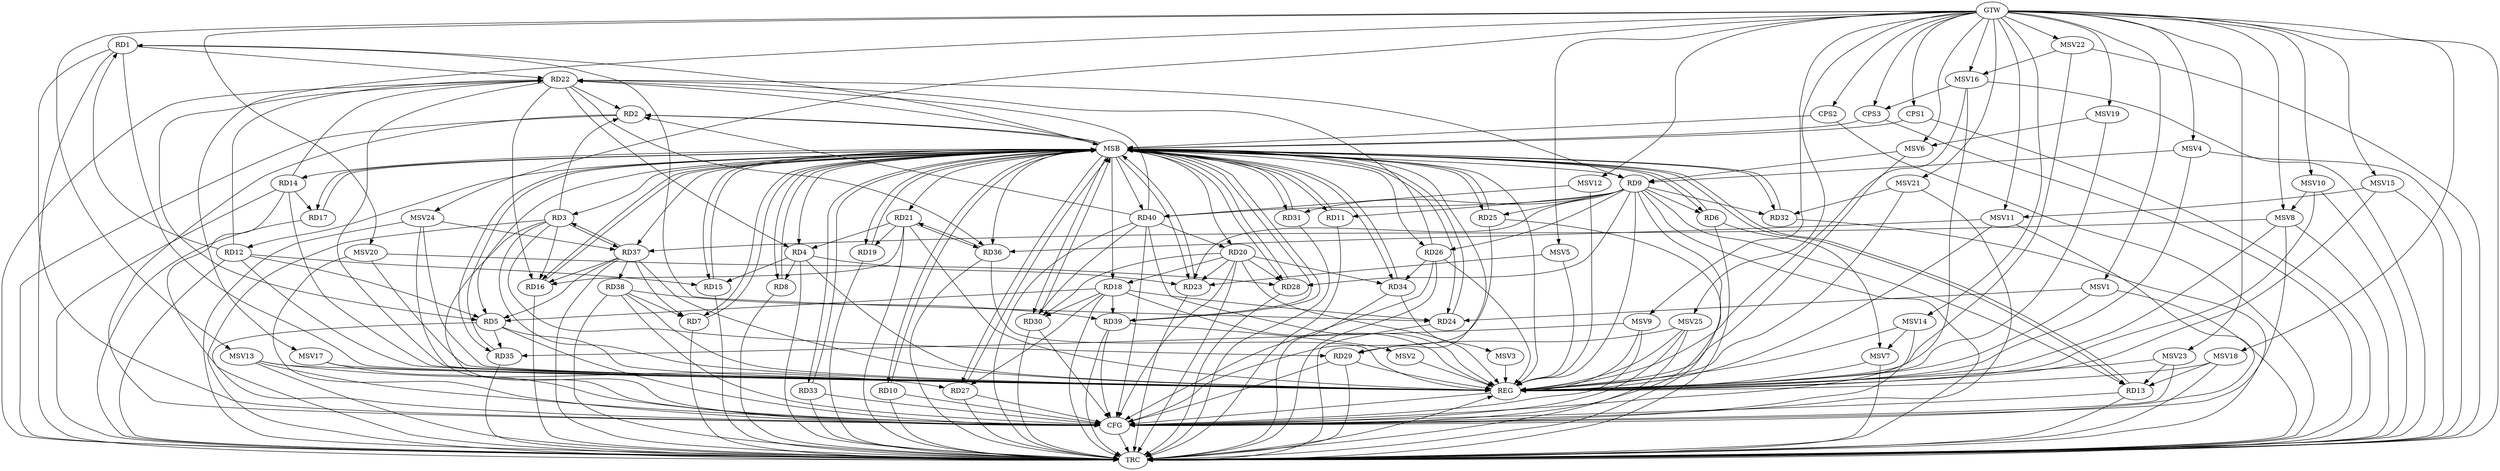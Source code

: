 strict digraph G {
  RD1 [ label="RD1" ];
  RD2 [ label="RD2" ];
  RD3 [ label="RD3" ];
  RD4 [ label="RD4" ];
  RD5 [ label="RD5" ];
  RD6 [ label="RD6" ];
  RD7 [ label="RD7" ];
  RD8 [ label="RD8" ];
  RD9 [ label="RD9" ];
  RD10 [ label="RD10" ];
  RD11 [ label="RD11" ];
  RD12 [ label="RD12" ];
  RD13 [ label="RD13" ];
  RD14 [ label="RD14" ];
  RD15 [ label="RD15" ];
  RD16 [ label="RD16" ];
  RD17 [ label="RD17" ];
  RD18 [ label="RD18" ];
  RD19 [ label="RD19" ];
  RD20 [ label="RD20" ];
  RD21 [ label="RD21" ];
  RD22 [ label="RD22" ];
  RD23 [ label="RD23" ];
  RD24 [ label="RD24" ];
  RD25 [ label="RD25" ];
  RD26 [ label="RD26" ];
  RD27 [ label="RD27" ];
  RD28 [ label="RD28" ];
  RD29 [ label="RD29" ];
  RD30 [ label="RD30" ];
  RD31 [ label="RD31" ];
  RD32 [ label="RD32" ];
  RD33 [ label="RD33" ];
  RD34 [ label="RD34" ];
  RD35 [ label="RD35" ];
  RD36 [ label="RD36" ];
  RD37 [ label="RD37" ];
  RD38 [ label="RD38" ];
  RD39 [ label="RD39" ];
  RD40 [ label="RD40" ];
  CPS1 [ label="CPS1" ];
  CPS2 [ label="CPS2" ];
  CPS3 [ label="CPS3" ];
  GTW [ label="GTW" ];
  REG [ label="REG" ];
  MSB [ label="MSB" ];
  CFG [ label="CFG" ];
  TRC [ label="TRC" ];
  MSV1 [ label="MSV1" ];
  MSV2 [ label="MSV2" ];
  MSV3 [ label="MSV3" ];
  MSV4 [ label="MSV4" ];
  MSV5 [ label="MSV5" ];
  MSV6 [ label="MSV6" ];
  MSV7 [ label="MSV7" ];
  MSV8 [ label="MSV8" ];
  MSV9 [ label="MSV9" ];
  MSV10 [ label="MSV10" ];
  MSV11 [ label="MSV11" ];
  MSV12 [ label="MSV12" ];
  MSV13 [ label="MSV13" ];
  MSV14 [ label="MSV14" ];
  MSV15 [ label="MSV15" ];
  MSV16 [ label="MSV16" ];
  MSV17 [ label="MSV17" ];
  MSV18 [ label="MSV18" ];
  MSV19 [ label="MSV19" ];
  MSV20 [ label="MSV20" ];
  MSV21 [ label="MSV21" ];
  MSV22 [ label="MSV22" ];
  MSV23 [ label="MSV23" ];
  MSV24 [ label="MSV24" ];
  MSV25 [ label="MSV25" ];
  RD12 -> RD1;
  RD1 -> RD22;
  RD1 -> RD24;
  RD3 -> RD2;
  RD22 -> RD2;
  RD40 -> RD2;
  RD3 -> RD16;
  RD3 -> RD29;
  RD3 -> RD37;
  RD37 -> RD3;
  RD4 -> RD8;
  RD4 -> RD15;
  RD21 -> RD4;
  RD22 -> RD4;
  RD4 -> RD23;
  RD12 -> RD5;
  RD18 -> RD5;
  RD22 -> RD5;
  RD5 -> RD35;
  RD37 -> RD5;
  RD37 -> RD7;
  RD38 -> RD7;
  RD9 -> RD13;
  RD22 -> RD9;
  RD9 -> RD23;
  RD9 -> RD26;
  RD9 -> RD28;
  RD9 -> RD31;
  RD12 -> RD15;
  RD12 -> RD22;
  RD14 -> RD17;
  RD14 -> RD22;
  RD21 -> RD16;
  RD22 -> RD16;
  RD37 -> RD16;
  RD20 -> RD18;
  RD18 -> RD24;
  RD18 -> RD27;
  RD18 -> RD30;
  RD18 -> RD39;
  RD21 -> RD19;
  RD20 -> RD23;
  RD20 -> RD28;
  RD20 -> RD30;
  RD20 -> RD34;
  RD40 -> RD20;
  RD21 -> RD36;
  RD36 -> RD21;
  RD26 -> RD22;
  RD22 -> RD36;
  RD40 -> RD22;
  RD26 -> RD34;
  RD40 -> RD30;
  RD37 -> RD38;
  RD38 -> RD39;
  GTW -> CPS1;
  GTW -> CPS2;
  GTW -> CPS3;
  RD1 -> REG;
  RD3 -> REG;
  RD4 -> REG;
  RD5 -> REG;
  RD9 -> REG;
  RD12 -> REG;
  RD14 -> REG;
  RD18 -> REG;
  RD20 -> REG;
  RD21 -> REG;
  RD22 -> REG;
  RD26 -> REG;
  RD29 -> REG;
  RD36 -> REG;
  RD37 -> REG;
  RD38 -> REG;
  RD40 -> REG;
  RD2 -> MSB;
  MSB -> RD3;
  MSB -> RD10;
  MSB -> RD15;
  MSB -> RD17;
  MSB -> RD22;
  MSB -> RD27;
  MSB -> RD30;
  MSB -> RD39;
  MSB -> RD40;
  MSB -> REG;
  RD6 -> MSB;
  MSB -> RD4;
  MSB -> RD31;
  RD7 -> MSB;
  MSB -> RD29;
  MSB -> RD32;
  RD8 -> MSB;
  MSB -> RD5;
  MSB -> RD19;
  MSB -> RD20;
  RD10 -> MSB;
  MSB -> RD7;
  MSB -> RD36;
  RD11 -> MSB;
  MSB -> RD6;
  MSB -> RD28;
  RD13 -> MSB;
  MSB -> RD11;
  RD15 -> MSB;
  MSB -> RD2;
  MSB -> RD16;
  MSB -> RD18;
  MSB -> RD25;
  MSB -> RD33;
  MSB -> RD34;
  MSB -> RD37;
  RD16 -> MSB;
  MSB -> RD23;
  RD17 -> MSB;
  RD19 -> MSB;
  MSB -> RD8;
  MSB -> RD9;
  MSB -> RD14;
  RD23 -> MSB;
  RD24 -> MSB;
  RD25 -> MSB;
  MSB -> RD26;
  RD27 -> MSB;
  RD28 -> MSB;
  MSB -> RD24;
  RD30 -> MSB;
  RD31 -> MSB;
  RD32 -> MSB;
  MSB -> RD35;
  RD33 -> MSB;
  MSB -> RD1;
  RD34 -> MSB;
  MSB -> RD13;
  MSB -> RD21;
  RD35 -> MSB;
  RD39 -> MSB;
  CPS1 -> MSB;
  MSB -> RD12;
  CPS2 -> MSB;
  CPS3 -> MSB;
  RD38 -> CFG;
  RD14 -> CFG;
  RD1 -> CFG;
  RD2 -> CFG;
  RD40 -> CFG;
  RD39 -> CFG;
  RD26 -> CFG;
  RD20 -> CFG;
  RD25 -> CFG;
  RD27 -> CFG;
  RD13 -> CFG;
  RD3 -> CFG;
  RD9 -> CFG;
  RD5 -> CFG;
  RD29 -> CFG;
  RD30 -> CFG;
  RD10 -> CFG;
  RD33 -> CFG;
  REG -> CFG;
  RD1 -> TRC;
  RD2 -> TRC;
  RD3 -> TRC;
  RD4 -> TRC;
  RD5 -> TRC;
  RD6 -> TRC;
  RD7 -> TRC;
  RD8 -> TRC;
  RD9 -> TRC;
  RD10 -> TRC;
  RD11 -> TRC;
  RD12 -> TRC;
  RD13 -> TRC;
  RD14 -> TRC;
  RD15 -> TRC;
  RD16 -> TRC;
  RD17 -> TRC;
  RD18 -> TRC;
  RD19 -> TRC;
  RD20 -> TRC;
  RD21 -> TRC;
  RD22 -> TRC;
  RD23 -> TRC;
  RD24 -> TRC;
  RD25 -> TRC;
  RD26 -> TRC;
  RD27 -> TRC;
  RD28 -> TRC;
  RD29 -> TRC;
  RD30 -> TRC;
  RD31 -> TRC;
  RD32 -> TRC;
  RD33 -> TRC;
  RD34 -> TRC;
  RD35 -> TRC;
  RD36 -> TRC;
  RD37 -> TRC;
  RD38 -> TRC;
  RD39 -> TRC;
  RD40 -> TRC;
  CPS1 -> TRC;
  CPS2 -> TRC;
  CPS3 -> TRC;
  GTW -> TRC;
  CFG -> TRC;
  TRC -> REG;
  RD9 -> RD25;
  RD9 -> RD11;
  RD9 -> RD6;
  RD9 -> RD32;
  RD9 -> RD40;
  MSV1 -> RD24;
  GTW -> MSV1;
  MSV1 -> REG;
  MSV1 -> TRC;
  RD39 -> MSV2;
  MSV2 -> REG;
  RD34 -> MSV3;
  MSV3 -> REG;
  MSV4 -> RD9;
  GTW -> MSV4;
  MSV4 -> REG;
  MSV4 -> TRC;
  MSV5 -> RD23;
  GTW -> MSV5;
  MSV5 -> REG;
  MSV6 -> RD9;
  GTW -> MSV6;
  MSV6 -> REG;
  RD6 -> MSV7;
  MSV7 -> REG;
  MSV7 -> TRC;
  MSV8 -> RD37;
  GTW -> MSV8;
  MSV8 -> REG;
  MSV8 -> TRC;
  MSV8 -> CFG;
  MSV9 -> RD35;
  GTW -> MSV9;
  MSV9 -> REG;
  MSV9 -> CFG;
  MSV10 -> MSV8;
  GTW -> MSV10;
  MSV10 -> REG;
  MSV10 -> TRC;
  MSV11 -> RD36;
  GTW -> MSV11;
  MSV11 -> REG;
  MSV11 -> CFG;
  MSV12 -> RD40;
  GTW -> MSV12;
  MSV12 -> REG;
  MSV13 -> RD27;
  GTW -> MSV13;
  MSV13 -> REG;
  MSV13 -> TRC;
  MSV13 -> CFG;
  MSV14 -> MSV7;
  GTW -> MSV14;
  MSV14 -> REG;
  MSV14 -> CFG;
  MSV15 -> MSV11;
  GTW -> MSV15;
  MSV15 -> REG;
  MSV15 -> TRC;
  MSV16 -> CPS3;
  GTW -> MSV16;
  MSV16 -> REG;
  MSV16 -> TRC;
  MSV16 -> CFG;
  GTW -> MSV17;
  MSV17 -> REG;
  MSV17 -> CFG;
  MSV18 -> RD13;
  GTW -> MSV18;
  MSV18 -> REG;
  MSV18 -> TRC;
  MSV19 -> MSV6;
  GTW -> MSV19;
  MSV19 -> REG;
  MSV20 -> RD28;
  GTW -> MSV20;
  MSV20 -> REG;
  MSV20 -> CFG;
  MSV21 -> RD32;
  GTW -> MSV21;
  MSV21 -> REG;
  MSV21 -> CFG;
  MSV22 -> MSV16;
  GTW -> MSV22;
  MSV22 -> REG;
  MSV22 -> TRC;
  MSV23 -> RD13;
  GTW -> MSV23;
  MSV23 -> REG;
  MSV23 -> CFG;
  MSV24 -> RD37;
  GTW -> MSV24;
  MSV24 -> REG;
  MSV24 -> TRC;
  MSV24 -> CFG;
  MSV25 -> RD29;
  GTW -> MSV25;
  MSV25 -> REG;
  MSV25 -> TRC;
  MSV25 -> CFG;
}
